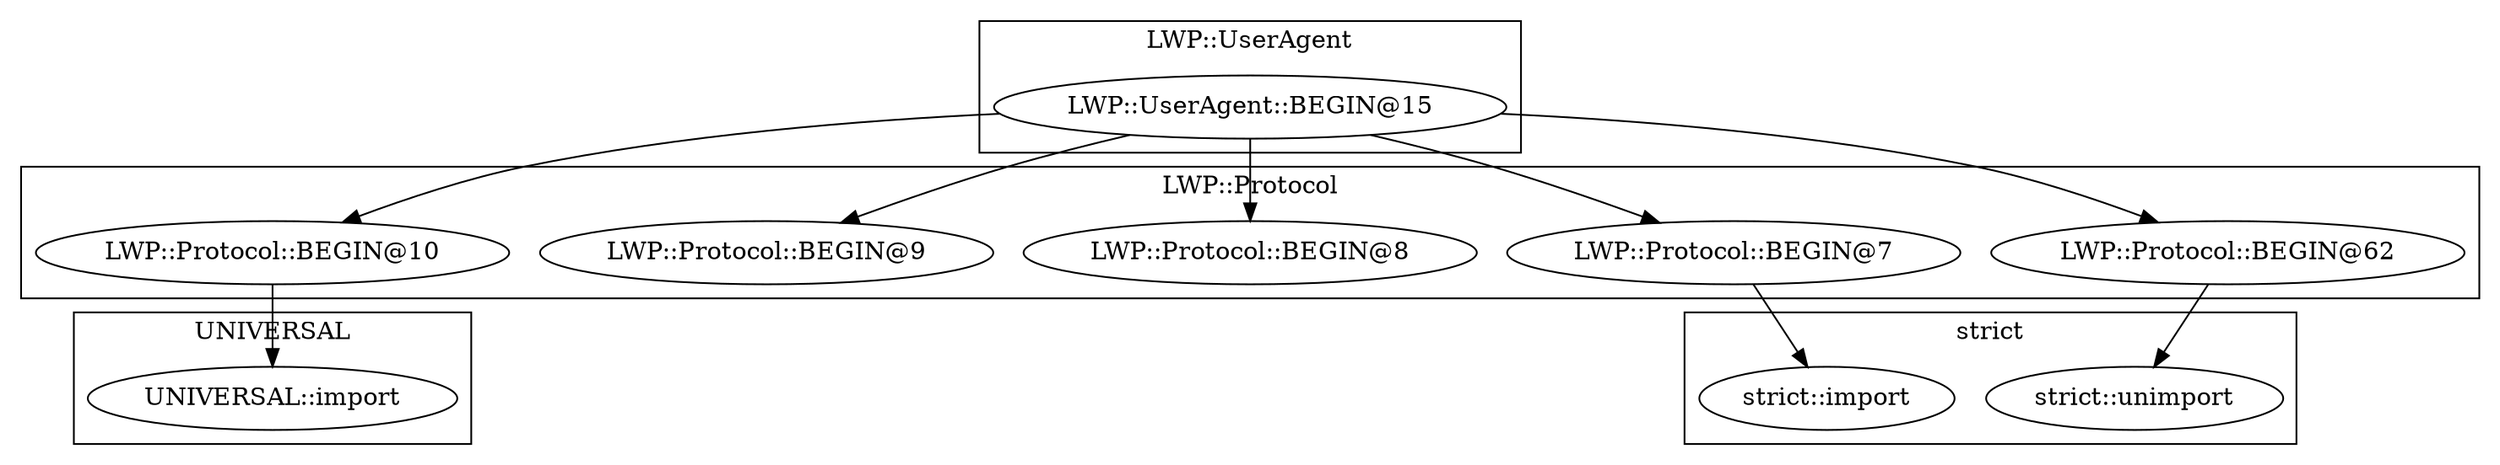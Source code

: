digraph {
graph [overlap=false]
subgraph cluster_LWP_Protocol {
	label="LWP::Protocol";
	"LWP::Protocol::BEGIN@10";
	"LWP::Protocol::BEGIN@7";
	"LWP::Protocol::BEGIN@8";
	"LWP::Protocol::BEGIN@9";
	"LWP::Protocol::BEGIN@62";
}
subgraph cluster_UNIVERSAL {
	label="UNIVERSAL";
	"UNIVERSAL::import";
}
subgraph cluster_LWP_UserAgent {
	label="LWP::UserAgent";
	"LWP::UserAgent::BEGIN@15";
}
subgraph cluster_strict {
	label="strict";
	"strict::unimport";
	"strict::import";
}
"LWP::Protocol::BEGIN@10" -> "UNIVERSAL::import";
"LWP::UserAgent::BEGIN@15" -> "LWP::Protocol::BEGIN@9";
"LWP::UserAgent::BEGIN@15" -> "LWP::Protocol::BEGIN@8";
"LWP::Protocol::BEGIN@7" -> "strict::import";
"LWP::UserAgent::BEGIN@15" -> "LWP::Protocol::BEGIN@7";
"LWP::Protocol::BEGIN@62" -> "strict::unimport";
"LWP::UserAgent::BEGIN@15" -> "LWP::Protocol::BEGIN@10";
"LWP::UserAgent::BEGIN@15" -> "LWP::Protocol::BEGIN@62";
}
